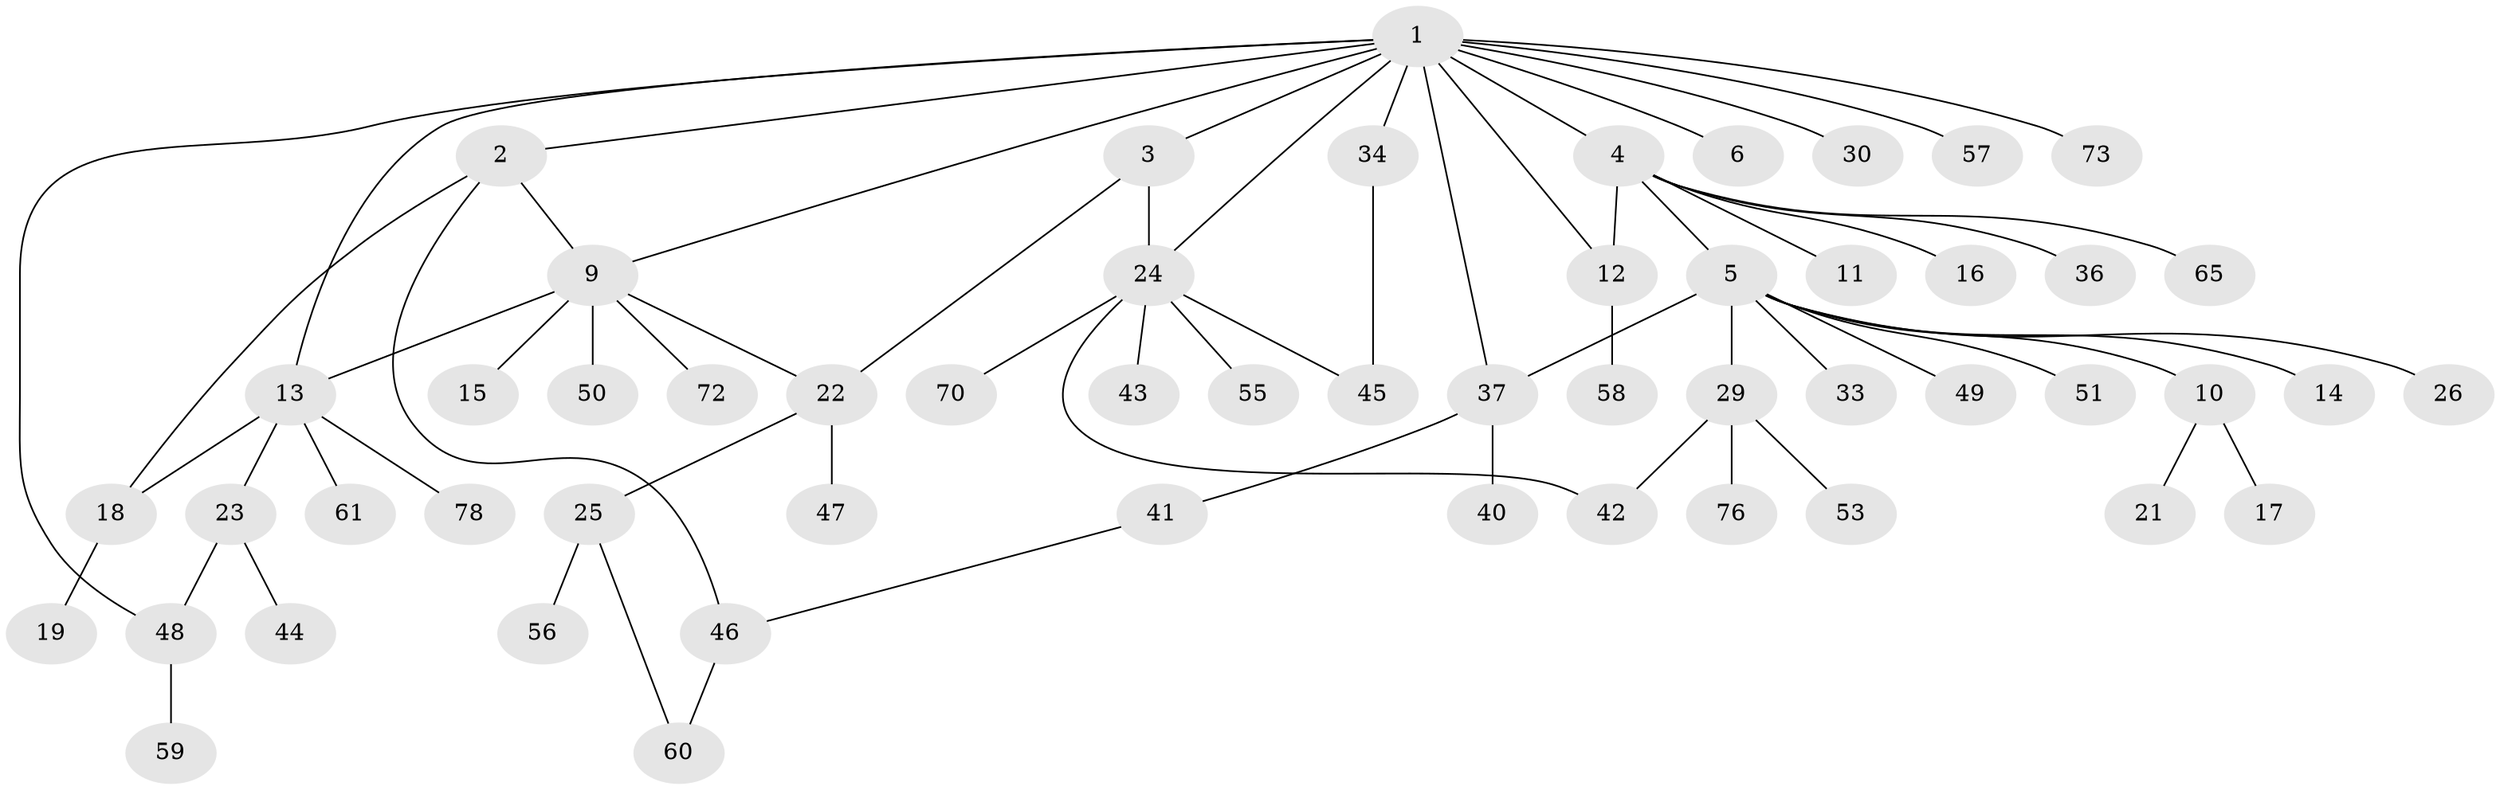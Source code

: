 // Generated by graph-tools (version 1.1) at 2025/51/02/27/25 19:51:56]
// undirected, 55 vertices, 66 edges
graph export_dot {
graph [start="1"]
  node [color=gray90,style=filled];
  1 [super="+20"];
  2 [super="+8"];
  3 [super="+35"];
  4 [super="+66"];
  5 [super="+7"];
  6;
  9 [super="+77"];
  10 [super="+54"];
  11;
  12 [super="+68"];
  13 [super="+71"];
  14;
  15;
  16;
  17;
  18 [super="+64"];
  19;
  21;
  22 [super="+67"];
  23 [super="+28"];
  24 [super="+27"];
  25;
  26 [super="+32"];
  29 [super="+31"];
  30;
  33;
  34;
  36 [super="+39"];
  37 [super="+38"];
  40;
  41 [super="+75"];
  42 [super="+52"];
  43;
  44;
  45;
  46 [super="+69"];
  47;
  48 [super="+63"];
  49;
  50;
  51;
  53;
  55;
  56 [super="+74"];
  57;
  58 [super="+79"];
  59;
  60 [super="+62"];
  61;
  65;
  70;
  72;
  73;
  76;
  78;
  1 -- 2;
  1 -- 3;
  1 -- 4;
  1 -- 6;
  1 -- 9;
  1 -- 12;
  1 -- 13;
  1 -- 24;
  1 -- 30;
  1 -- 34;
  1 -- 37;
  1 -- 57;
  1 -- 73;
  1 -- 48;
  2 -- 9;
  2 -- 18;
  2 -- 46;
  3 -- 22;
  3 -- 24;
  4 -- 5;
  4 -- 11;
  4 -- 12;
  4 -- 16;
  4 -- 36;
  4 -- 65;
  5 -- 26;
  5 -- 29;
  5 -- 33;
  5 -- 37;
  5 -- 49;
  5 -- 10;
  5 -- 51;
  5 -- 14;
  9 -- 15;
  9 -- 22;
  9 -- 50;
  9 -- 72;
  9 -- 13;
  10 -- 17;
  10 -- 21;
  12 -- 58;
  13 -- 18;
  13 -- 23;
  13 -- 61;
  13 -- 78;
  18 -- 19;
  22 -- 25;
  22 -- 47;
  23 -- 48;
  23 -- 44;
  24 -- 70;
  24 -- 55;
  24 -- 42;
  24 -- 43;
  24 -- 45;
  25 -- 56;
  25 -- 60;
  29 -- 42;
  29 -- 76;
  29 -- 53;
  34 -- 45;
  37 -- 40;
  37 -- 41;
  41 -- 46;
  46 -- 60;
  48 -- 59;
}
